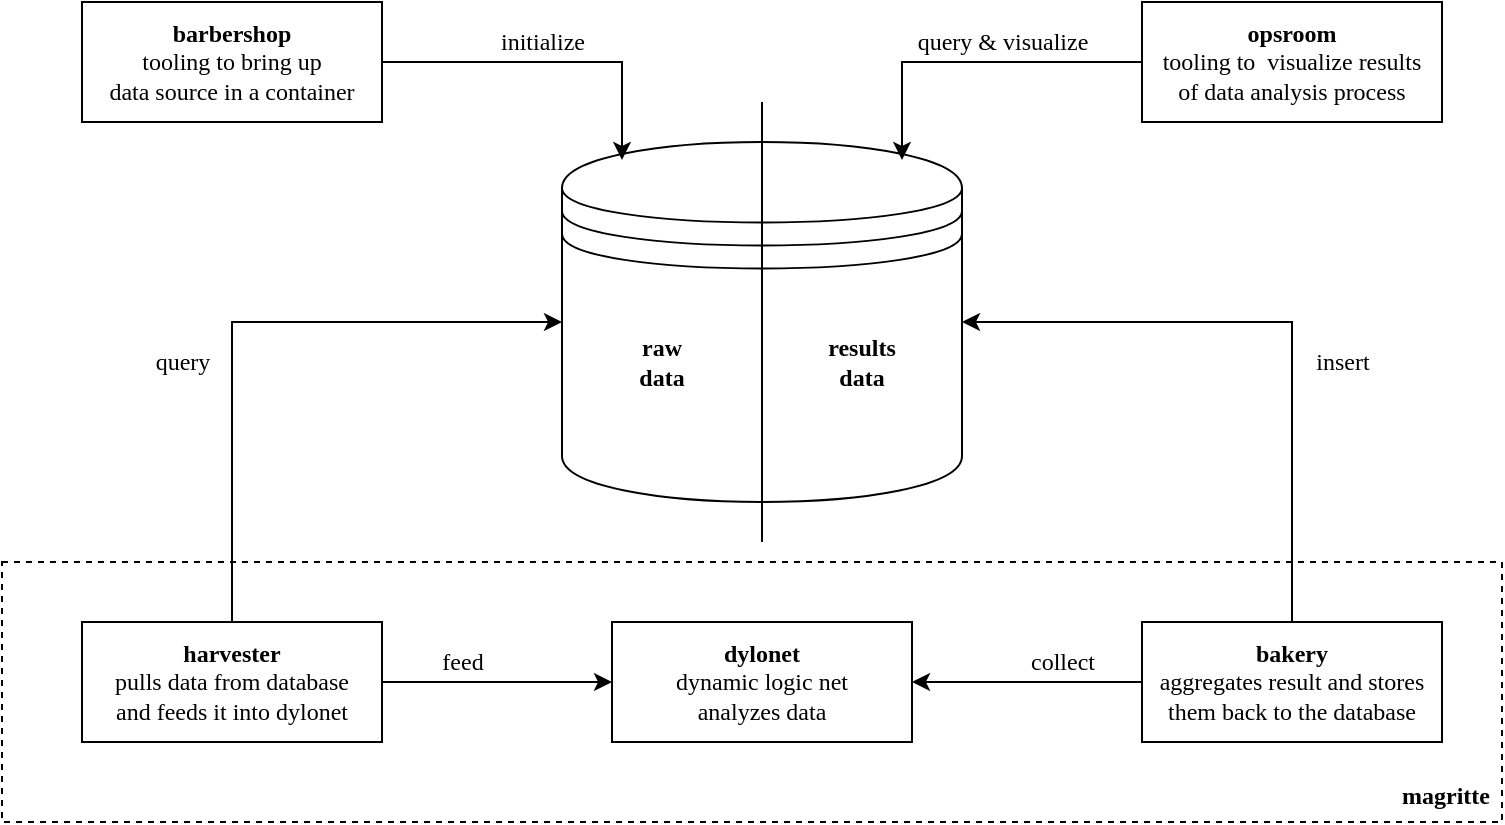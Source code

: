 <mxfile version="13.4.5" type="device"><diagram id="-Y6EaR7GwQjfjhvs9MV6" name="Page-1"><mxGraphModel dx="2026" dy="822" grid="1" gridSize="10" guides="1" tooltips="1" connect="1" arrows="1" fold="1" page="1" pageScale="1" pageWidth="1600" pageHeight="900" math="0" shadow="0"><root><mxCell id="0"/><mxCell id="1" parent="0"/><mxCell id="vaEev4IPbGdJmZwLHv3z-12" style="edgeStyle=orthogonalEdgeStyle;rounded=0;orthogonalLoop=1;jettySize=auto;html=1;exitX=1;exitY=0.5;exitDx=0;exitDy=0;entryX=0.15;entryY=0.05;entryDx=0;entryDy=0;entryPerimeter=0;fontFamily=Source Sans Pro;fontSize=12;" edge="1" parent="1" source="vaEev4IPbGdJmZwLHv3z-1" target="vaEev4IPbGdJmZwLHv3z-4"><mxGeometry relative="1" as="geometry"/></mxCell><mxCell id="vaEev4IPbGdJmZwLHv3z-14" value="initialize" style="edgeLabel;html=1;align=center;verticalAlign=middle;resizable=0;points=[];fontSize=12;fontFamily=Source Sans Pro;" vertex="1" connectable="0" parent="vaEev4IPbGdJmZwLHv3z-12"><mxGeometry x="-0.422" y="2" relative="1" as="geometry"><mxPoint x="31.03" y="-8" as="offset"/></mxGeometry></mxCell><mxCell id="vaEev4IPbGdJmZwLHv3z-1" value="&lt;b&gt;barbershop&lt;/b&gt;&lt;br&gt;tooling to bring up&lt;br&gt;data source in a container" style="rounded=0;whiteSpace=wrap;html=1;fontFamily=Source Sans Pro;fontSize=12;fillColor=none;" vertex="1" parent="1"><mxGeometry x="460" y="220" width="150" height="60" as="geometry"/></mxCell><mxCell id="vaEev4IPbGdJmZwLHv3z-13" style="edgeStyle=orthogonalEdgeStyle;rounded=0;orthogonalLoop=1;jettySize=auto;html=1;exitX=0;exitY=0.5;exitDx=0;exitDy=0;entryX=0.85;entryY=0.05;entryDx=0;entryDy=0;entryPerimeter=0;fontFamily=Source Sans Pro;fontSize=12;" edge="1" parent="1" source="vaEev4IPbGdJmZwLHv3z-2" target="vaEev4IPbGdJmZwLHv3z-4"><mxGeometry relative="1" as="geometry"/></mxCell><mxCell id="vaEev4IPbGdJmZwLHv3z-15" value="query &amp;amp; visualize" style="edgeLabel;html=1;align=center;verticalAlign=middle;resizable=0;points=[];fontSize=12;fontFamily=Source Sans Pro;" vertex="1" connectable="0" parent="vaEev4IPbGdJmZwLHv3z-13"><mxGeometry x="-0.566" y="1" relative="1" as="geometry"><mxPoint x="-33.45" y="-11" as="offset"/></mxGeometry></mxCell><mxCell id="vaEev4IPbGdJmZwLHv3z-2" value="&lt;b&gt;opsroom&lt;/b&gt;&lt;br&gt;tooling to&amp;nbsp; visualize results&lt;br&gt;of data analysis process" style="rounded=0;whiteSpace=wrap;html=1;fontFamily=Source Sans Pro;fontSize=12;fillColor=none;" vertex="1" parent="1"><mxGeometry x="990" y="220" width="150" height="60" as="geometry"/></mxCell><mxCell id="vaEev4IPbGdJmZwLHv3z-16" style="edgeStyle=orthogonalEdgeStyle;rounded=0;orthogonalLoop=1;jettySize=auto;html=1;exitX=0.5;exitY=0;exitDx=0;exitDy=0;entryX=0;entryY=0.5;entryDx=0;entryDy=0;fontFamily=Source Sans Pro;fontSize=12;" edge="1" parent="1" source="vaEev4IPbGdJmZwLHv3z-8" target="vaEev4IPbGdJmZwLHv3z-4"><mxGeometry relative="1" as="geometry"/></mxCell><mxCell id="vaEev4IPbGdJmZwLHv3z-17" value="query" style="edgeLabel;html=1;align=center;verticalAlign=middle;resizable=0;points=[];fontSize=12;fontFamily=Source Sans Pro;" vertex="1" connectable="0" parent="vaEev4IPbGdJmZwLHv3z-16"><mxGeometry x="-0.057" y="-38" relative="1" as="geometry"><mxPoint x="-63.03" y="18.27" as="offset"/></mxGeometry></mxCell><mxCell id="vaEev4IPbGdJmZwLHv3z-18" style="edgeStyle=orthogonalEdgeStyle;rounded=0;orthogonalLoop=1;jettySize=auto;html=1;exitX=1;exitY=0.5;exitDx=0;exitDy=0;entryX=0;entryY=0.5;entryDx=0;entryDy=0;fontFamily=Source Sans Pro;fontSize=12;" edge="1" parent="1" source="vaEev4IPbGdJmZwLHv3z-8" target="vaEev4IPbGdJmZwLHv3z-9"><mxGeometry relative="1" as="geometry"/></mxCell><mxCell id="vaEev4IPbGdJmZwLHv3z-19" value="feed" style="edgeLabel;html=1;align=center;verticalAlign=middle;resizable=0;points=[];fontSize=12;fontFamily=Source Sans Pro;" vertex="1" connectable="0" parent="vaEev4IPbGdJmZwLHv3z-18"><mxGeometry x="0.209" relative="1" as="geometry"><mxPoint x="-29.66" y="-10" as="offset"/></mxGeometry></mxCell><mxCell id="vaEev4IPbGdJmZwLHv3z-8" value="&lt;b&gt;harvester&lt;/b&gt;&lt;br&gt;pulls data from database&lt;br&gt;and feeds it into dylonet" style="rounded=0;whiteSpace=wrap;html=1;fontFamily=Source Sans Pro;fontSize=12;fillColor=none;" vertex="1" parent="1"><mxGeometry x="460" y="530" width="150" height="60" as="geometry"/></mxCell><mxCell id="vaEev4IPbGdJmZwLHv3z-9" value="&lt;b&gt;dylonet&lt;/b&gt;&lt;br&gt;dynamic logic net&lt;br&gt;analyzes data" style="rounded=0;whiteSpace=wrap;html=1;fontFamily=Source Sans Pro;fontSize=12;fillColor=none;" vertex="1" parent="1"><mxGeometry x="725" y="530" width="150" height="60" as="geometry"/></mxCell><mxCell id="vaEev4IPbGdJmZwLHv3z-22" style="edgeStyle=orthogonalEdgeStyle;rounded=0;orthogonalLoop=1;jettySize=auto;html=1;exitX=0;exitY=0.5;exitDx=0;exitDy=0;entryX=1;entryY=0.5;entryDx=0;entryDy=0;fontFamily=Source Sans Pro;fontSize=12;" edge="1" parent="1" source="vaEev4IPbGdJmZwLHv3z-10" target="vaEev4IPbGdJmZwLHv3z-9"><mxGeometry relative="1" as="geometry"/></mxCell><mxCell id="vaEev4IPbGdJmZwLHv3z-23" value="collect" style="edgeLabel;html=1;align=center;verticalAlign=middle;resizable=0;points=[];fontSize=12;fontFamily=Source Sans Pro;" vertex="1" connectable="0" parent="vaEev4IPbGdJmZwLHv3z-22"><mxGeometry x="0.274" y="4" relative="1" as="geometry"><mxPoint x="33.1" y="-14" as="offset"/></mxGeometry></mxCell><mxCell id="vaEev4IPbGdJmZwLHv3z-24" style="edgeStyle=orthogonalEdgeStyle;rounded=0;orthogonalLoop=1;jettySize=auto;html=1;exitX=0.5;exitY=0;exitDx=0;exitDy=0;entryX=1;entryY=0.5;entryDx=0;entryDy=0;fontFamily=Source Sans Pro;fontSize=12;" edge="1" parent="1" source="vaEev4IPbGdJmZwLHv3z-10" target="vaEev4IPbGdJmZwLHv3z-4"><mxGeometry relative="1" as="geometry"/></mxCell><mxCell id="vaEev4IPbGdJmZwLHv3z-25" value="insert" style="edgeLabel;html=1;align=center;verticalAlign=middle;resizable=0;points=[];fontSize=12;fontFamily=Source Sans Pro;" vertex="1" connectable="0" parent="vaEev4IPbGdJmZwLHv3z-24"><mxGeometry x="-0.188" y="1" relative="1" as="geometry"><mxPoint x="25.97" y="-2.41" as="offset"/></mxGeometry></mxCell><mxCell id="vaEev4IPbGdJmZwLHv3z-10" value="&lt;b&gt;bakery&lt;/b&gt;&lt;br&gt;aggregates result and stores&lt;br&gt;them back to the database" style="rounded=0;whiteSpace=wrap;html=1;fontFamily=Source Sans Pro;fontSize=12;fillColor=none;" vertex="1" parent="1"><mxGeometry x="990" y="530" width="150" height="60" as="geometry"/></mxCell><mxCell id="vaEev4IPbGdJmZwLHv3z-11" value="" style="group" vertex="1" connectable="0" parent="1"><mxGeometry x="700" y="270" width="200" height="220" as="geometry"/></mxCell><mxCell id="vaEev4IPbGdJmZwLHv3z-4" value="" style="shape=datastore;whiteSpace=wrap;html=1;fillColor=none;fontFamily=Source Sans Pro;fontSize=12;" vertex="1" parent="vaEev4IPbGdJmZwLHv3z-11"><mxGeometry y="20" width="200" height="180" as="geometry"/></mxCell><mxCell id="vaEev4IPbGdJmZwLHv3z-5" value="" style="endArrow=none;html=1;fontFamily=Source Sans Pro;fontSize=12;" edge="1" parent="vaEev4IPbGdJmZwLHv3z-11"><mxGeometry width="50" height="50" relative="1" as="geometry"><mxPoint x="100" y="220" as="sourcePoint"/><mxPoint x="100" as="targetPoint"/></mxGeometry></mxCell><mxCell id="vaEev4IPbGdJmZwLHv3z-6" value="raw data" style="text;html=1;strokeColor=none;fillColor=none;align=center;verticalAlign=middle;whiteSpace=wrap;rounded=0;fontFamily=Source Sans Pro;fontSize=12;fontStyle=1" vertex="1" parent="vaEev4IPbGdJmZwLHv3z-11"><mxGeometry x="30" y="120" width="40" height="20" as="geometry"/></mxCell><mxCell id="vaEev4IPbGdJmZwLHv3z-7" value="results data" style="text;html=1;strokeColor=none;fillColor=none;align=center;verticalAlign=middle;whiteSpace=wrap;rounded=0;fontFamily=Source Sans Pro;fontSize=12;fontStyle=1" vertex="1" parent="vaEev4IPbGdJmZwLHv3z-11"><mxGeometry x="130" y="120" width="40" height="20" as="geometry"/></mxCell><mxCell id="vaEev4IPbGdJmZwLHv3z-26" value="&lt;b&gt;magritte&lt;/b&gt;" style="rounded=0;whiteSpace=wrap;html=1;fillColor=none;fontFamily=Source Sans Pro;fontSize=12;dashed=1;align=right;verticalAlign=bottom;spacing=6;" vertex="1" parent="1"><mxGeometry x="420" y="500" width="750" height="130" as="geometry"/></mxCell></root></mxGraphModel></diagram></mxfile>